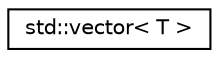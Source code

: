 digraph "Graphical Class Hierarchy"
{
  edge [fontname="Helvetica",fontsize="10",labelfontname="Helvetica",labelfontsize="10"];
  node [fontname="Helvetica",fontsize="10",shape=record];
  rankdir="LR";
  Node0 [label="std::vector\< T \>",height=0.2,width=0.4,color="black", fillcolor="white", style="filled",URL="$classstd_1_1vector.html"];
}
